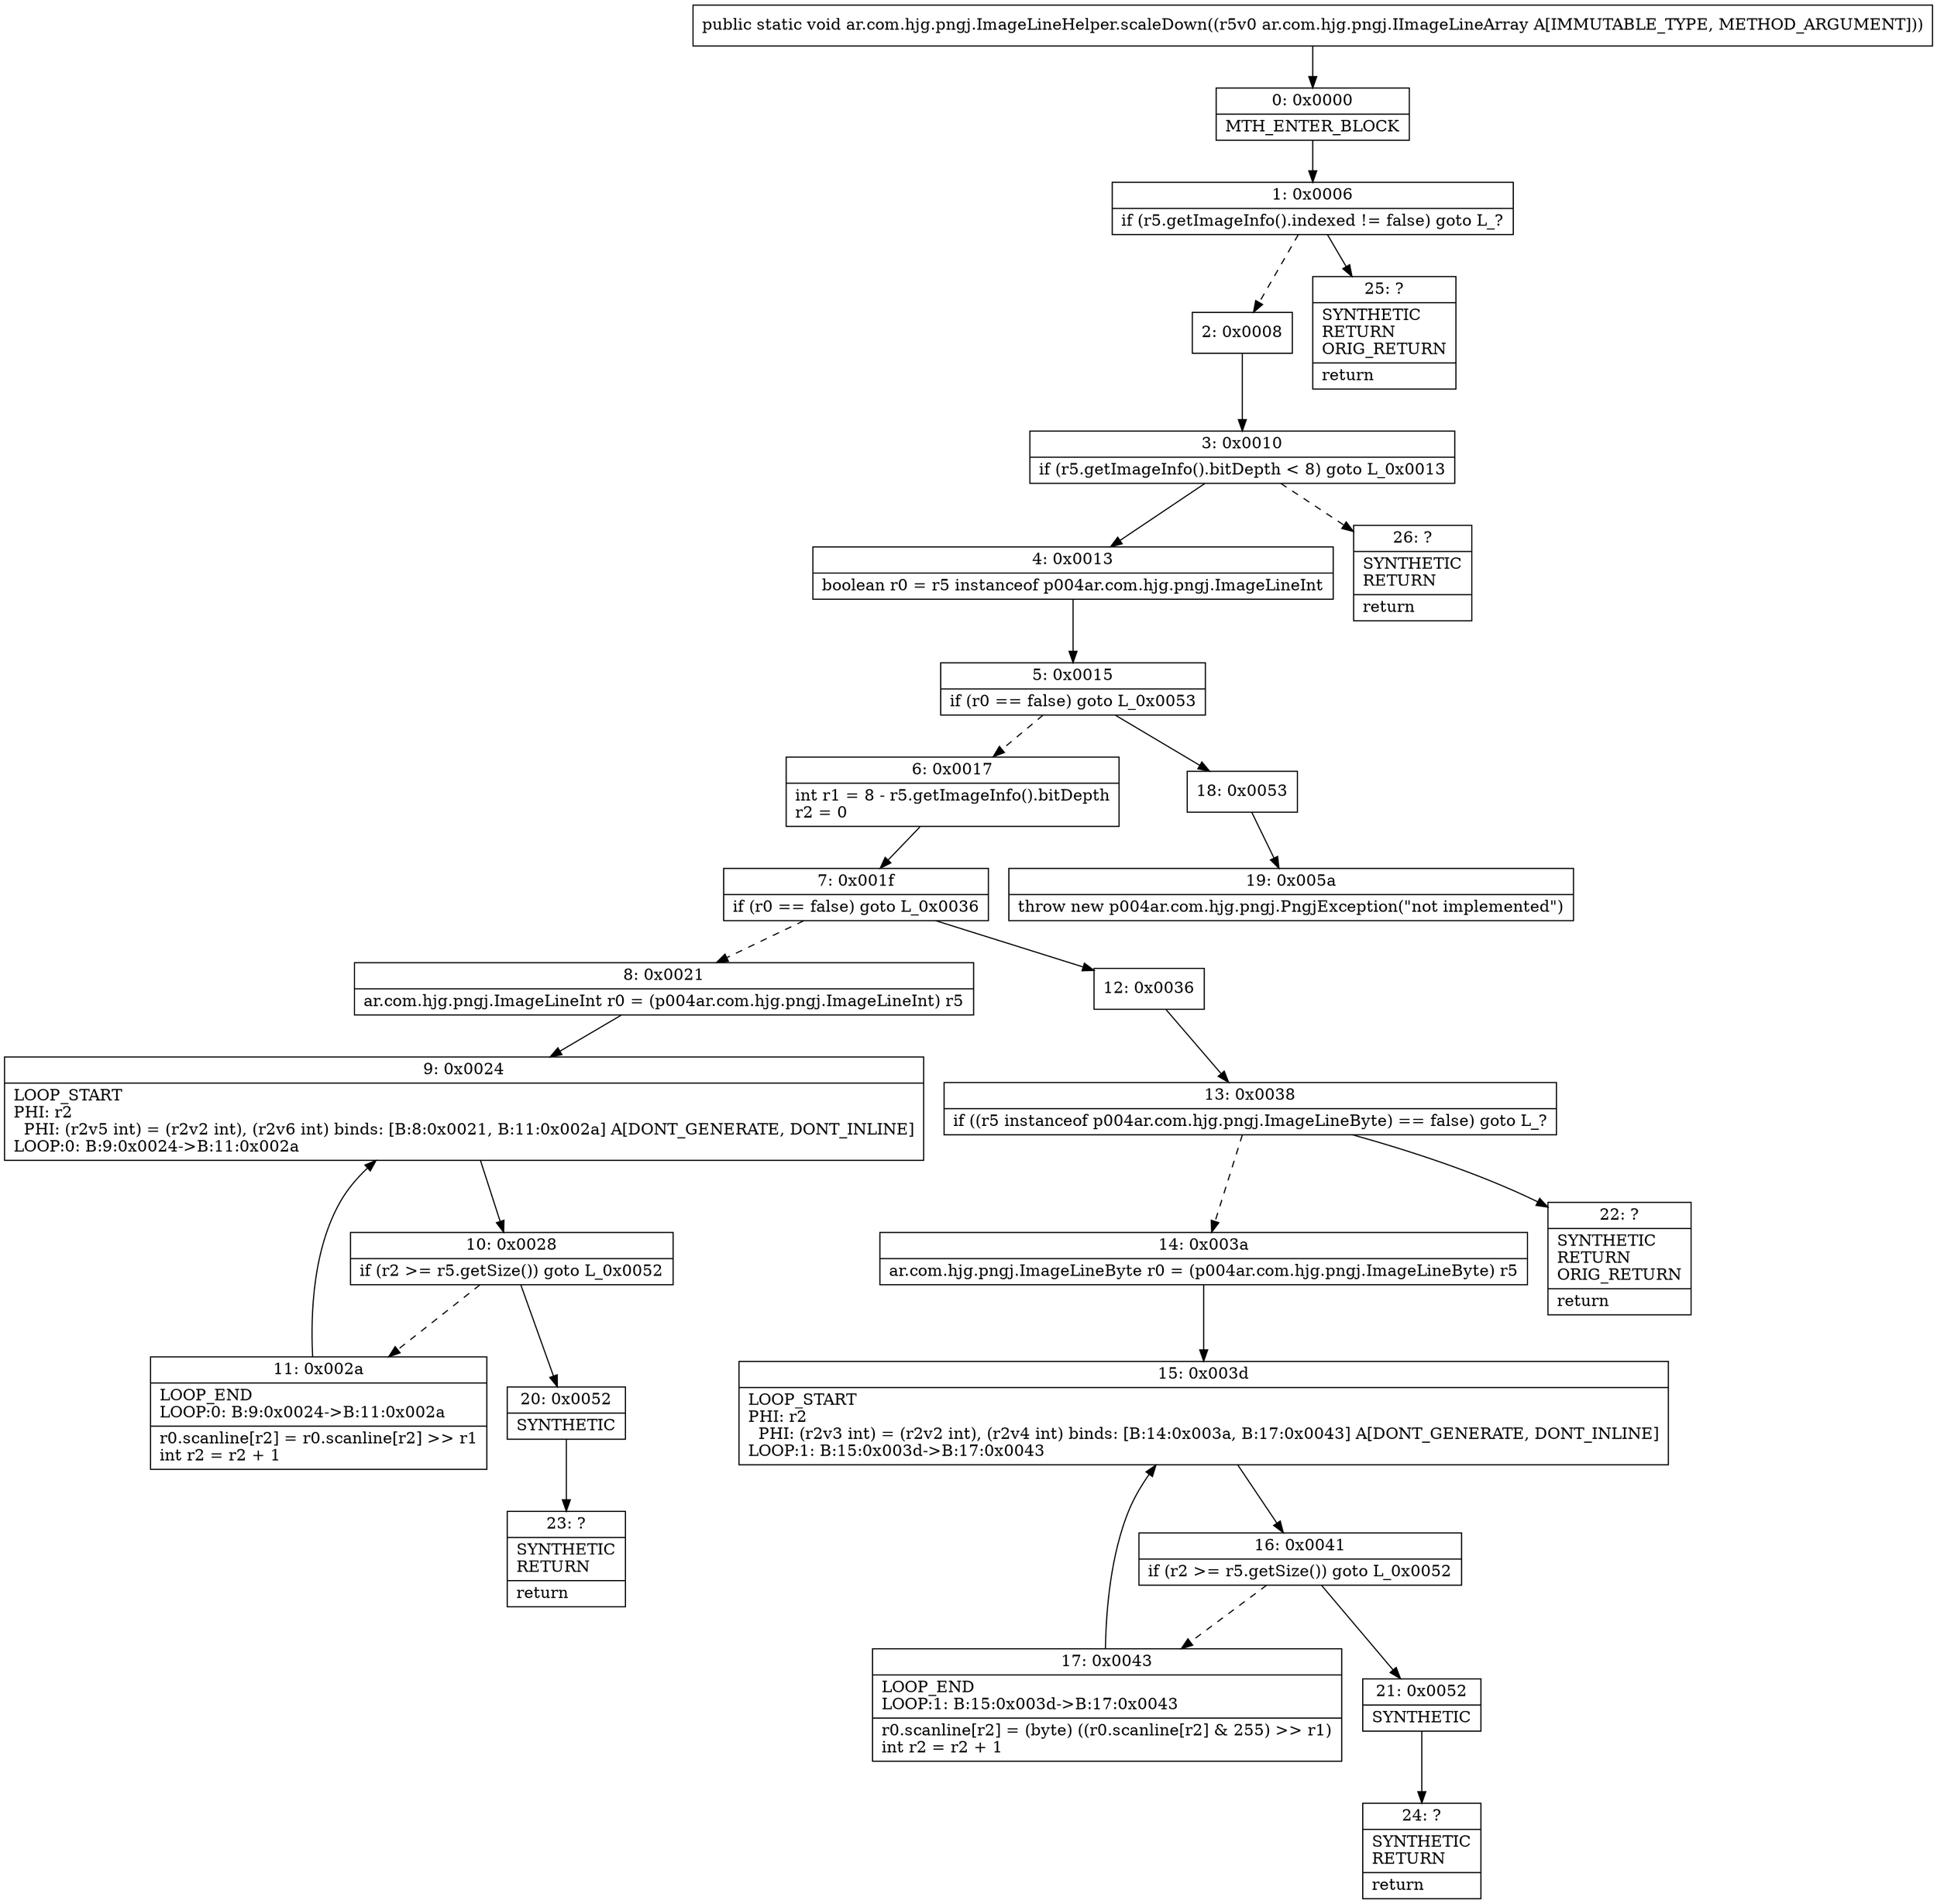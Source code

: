 digraph "CFG forar.com.hjg.pngj.ImageLineHelper.scaleDown(Lar\/com\/hjg\/pngj\/IImageLineArray;)V" {
Node_0 [shape=record,label="{0\:\ 0x0000|MTH_ENTER_BLOCK\l}"];
Node_1 [shape=record,label="{1\:\ 0x0006|if (r5.getImageInfo().indexed != false) goto L_?\l}"];
Node_2 [shape=record,label="{2\:\ 0x0008}"];
Node_3 [shape=record,label="{3\:\ 0x0010|if (r5.getImageInfo().bitDepth \< 8) goto L_0x0013\l}"];
Node_4 [shape=record,label="{4\:\ 0x0013|boolean r0 = r5 instanceof p004ar.com.hjg.pngj.ImageLineInt\l}"];
Node_5 [shape=record,label="{5\:\ 0x0015|if (r0 == false) goto L_0x0053\l}"];
Node_6 [shape=record,label="{6\:\ 0x0017|int r1 = 8 \- r5.getImageInfo().bitDepth\lr2 = 0\l}"];
Node_7 [shape=record,label="{7\:\ 0x001f|if (r0 == false) goto L_0x0036\l}"];
Node_8 [shape=record,label="{8\:\ 0x0021|ar.com.hjg.pngj.ImageLineInt r0 = (p004ar.com.hjg.pngj.ImageLineInt) r5\l}"];
Node_9 [shape=record,label="{9\:\ 0x0024|LOOP_START\lPHI: r2 \l  PHI: (r2v5 int) = (r2v2 int), (r2v6 int) binds: [B:8:0x0021, B:11:0x002a] A[DONT_GENERATE, DONT_INLINE]\lLOOP:0: B:9:0x0024\-\>B:11:0x002a\l}"];
Node_10 [shape=record,label="{10\:\ 0x0028|if (r2 \>= r5.getSize()) goto L_0x0052\l}"];
Node_11 [shape=record,label="{11\:\ 0x002a|LOOP_END\lLOOP:0: B:9:0x0024\-\>B:11:0x002a\l|r0.scanline[r2] = r0.scanline[r2] \>\> r1\lint r2 = r2 + 1\l}"];
Node_12 [shape=record,label="{12\:\ 0x0036}"];
Node_13 [shape=record,label="{13\:\ 0x0038|if ((r5 instanceof p004ar.com.hjg.pngj.ImageLineByte) == false) goto L_?\l}"];
Node_14 [shape=record,label="{14\:\ 0x003a|ar.com.hjg.pngj.ImageLineByte r0 = (p004ar.com.hjg.pngj.ImageLineByte) r5\l}"];
Node_15 [shape=record,label="{15\:\ 0x003d|LOOP_START\lPHI: r2 \l  PHI: (r2v3 int) = (r2v2 int), (r2v4 int) binds: [B:14:0x003a, B:17:0x0043] A[DONT_GENERATE, DONT_INLINE]\lLOOP:1: B:15:0x003d\-\>B:17:0x0043\l}"];
Node_16 [shape=record,label="{16\:\ 0x0041|if (r2 \>= r5.getSize()) goto L_0x0052\l}"];
Node_17 [shape=record,label="{17\:\ 0x0043|LOOP_END\lLOOP:1: B:15:0x003d\-\>B:17:0x0043\l|r0.scanline[r2] = (byte) ((r0.scanline[r2] & 255) \>\> r1)\lint r2 = r2 + 1\l}"];
Node_18 [shape=record,label="{18\:\ 0x0053}"];
Node_19 [shape=record,label="{19\:\ 0x005a|throw new p004ar.com.hjg.pngj.PngjException(\"not implemented\")\l}"];
Node_20 [shape=record,label="{20\:\ 0x0052|SYNTHETIC\l}"];
Node_21 [shape=record,label="{21\:\ 0x0052|SYNTHETIC\l}"];
Node_22 [shape=record,label="{22\:\ ?|SYNTHETIC\lRETURN\lORIG_RETURN\l|return\l}"];
Node_23 [shape=record,label="{23\:\ ?|SYNTHETIC\lRETURN\l|return\l}"];
Node_24 [shape=record,label="{24\:\ ?|SYNTHETIC\lRETURN\l|return\l}"];
Node_25 [shape=record,label="{25\:\ ?|SYNTHETIC\lRETURN\lORIG_RETURN\l|return\l}"];
Node_26 [shape=record,label="{26\:\ ?|SYNTHETIC\lRETURN\l|return\l}"];
MethodNode[shape=record,label="{public static void ar.com.hjg.pngj.ImageLineHelper.scaleDown((r5v0 ar.com.hjg.pngj.IImageLineArray A[IMMUTABLE_TYPE, METHOD_ARGUMENT])) }"];
MethodNode -> Node_0;
Node_0 -> Node_1;
Node_1 -> Node_2[style=dashed];
Node_1 -> Node_25;
Node_2 -> Node_3;
Node_3 -> Node_4;
Node_3 -> Node_26[style=dashed];
Node_4 -> Node_5;
Node_5 -> Node_6[style=dashed];
Node_5 -> Node_18;
Node_6 -> Node_7;
Node_7 -> Node_8[style=dashed];
Node_7 -> Node_12;
Node_8 -> Node_9;
Node_9 -> Node_10;
Node_10 -> Node_11[style=dashed];
Node_10 -> Node_20;
Node_11 -> Node_9;
Node_12 -> Node_13;
Node_13 -> Node_14[style=dashed];
Node_13 -> Node_22;
Node_14 -> Node_15;
Node_15 -> Node_16;
Node_16 -> Node_17[style=dashed];
Node_16 -> Node_21;
Node_17 -> Node_15;
Node_18 -> Node_19;
Node_20 -> Node_23;
Node_21 -> Node_24;
}

